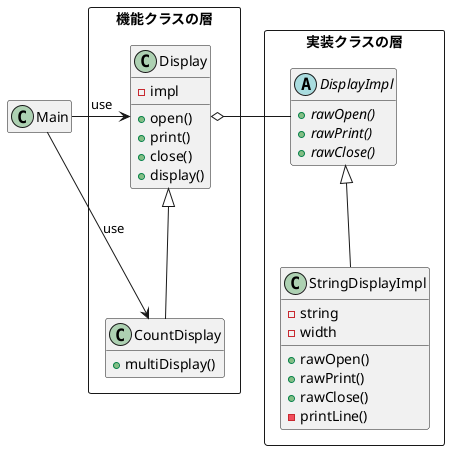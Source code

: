 @startuml

skinparam shadowing false
hide empty methods
hide empty fields

rectangle 機能クラスの層{
    class Display{
        - impl
        + open()
        + print()
        + close()
        + display()
    }
    class CountDisplay extends Display{
        + multiDisplay()
    }
}

rectangle 実装クラスの層{
    abstract class DisplayImpl{
        + {abstract}rawOpen()
        + {abstract}rawPrint()
        + {abstract}rawClose()
    }
    class StringDisplayImpl extends DisplayImpl{
        - string
        - width
        + rawOpen()
        + rawPrint()
        + rawClose()
        - printLine()
    }
}

class Main

Main -> Display: use
Main -> CountDisplay: use
Display o- DisplayImpl


@enduml